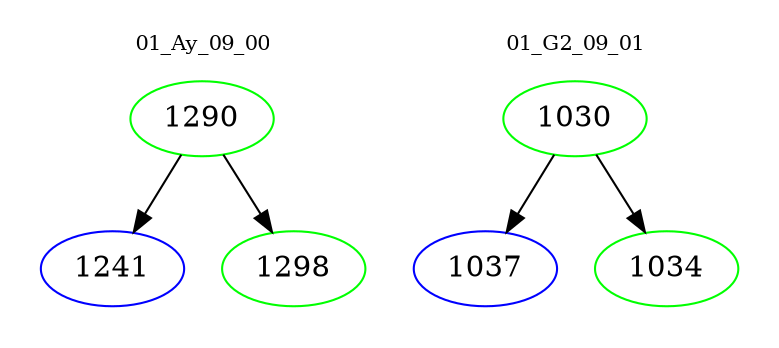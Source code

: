 digraph{
subgraph cluster_0 {
color = white
label = "01_Ay_09_00";
fontsize=10;
T0_1290 [label="1290", color="green"]
T0_1290 -> T0_1241 [color="black"]
T0_1241 [label="1241", color="blue"]
T0_1290 -> T0_1298 [color="black"]
T0_1298 [label="1298", color="green"]
}
subgraph cluster_1 {
color = white
label = "01_G2_09_01";
fontsize=10;
T1_1030 [label="1030", color="green"]
T1_1030 -> T1_1037 [color="black"]
T1_1037 [label="1037", color="blue"]
T1_1030 -> T1_1034 [color="black"]
T1_1034 [label="1034", color="green"]
}
}
